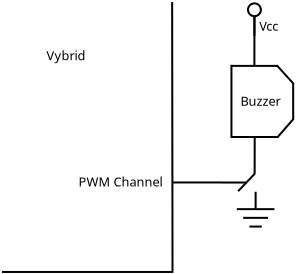 <?xml version="1.0" encoding="UTF-8"?>
<dia:diagram xmlns:dia="http://www.lysator.liu.se/~alla/dia/">
  <dia:layer name="Background" visible="true" active="true">
    <dia:object type="Standard - Line" version="0" id="O0">
      <dia:attribute name="obj_pos">
        <dia:point val="21.224,8.071"/>
      </dia:attribute>
      <dia:attribute name="obj_bb">
        <dia:rectangle val="21.174,5.04;21.278,8.121"/>
      </dia:attribute>
      <dia:attribute name="conn_endpoints">
        <dia:point val="21.224,8.071"/>
        <dia:point val="21.228,5.09"/>
      </dia:attribute>
      <dia:attribute name="numcp">
        <dia:int val="1"/>
      </dia:attribute>
      <dia:connections>
        <dia:connection handle="0" to="O12" connection="0"/>
      </dia:connections>
    </dia:object>
    <dia:object type="Standard - Line" version="0" id="O1">
      <dia:attribute name="obj_pos">
        <dia:point val="21.24,11.627"/>
      </dia:attribute>
      <dia:attribute name="obj_bb">
        <dia:rectangle val="21.187,11.577;21.29,13.539"/>
      </dia:attribute>
      <dia:attribute name="conn_endpoints">
        <dia:point val="21.24,11.627"/>
        <dia:point val="21.237,13.489"/>
      </dia:attribute>
      <dia:attribute name="numcp">
        <dia:int val="1"/>
      </dia:attribute>
      <dia:connections>
        <dia:connection handle="0" to="O13" connection="0"/>
      </dia:connections>
    </dia:object>
    <dia:object type="Standard - Line" version="0" id="O2">
      <dia:attribute name="obj_pos">
        <dia:point val="17.112,4.877"/>
      </dia:attribute>
      <dia:attribute name="obj_bb">
        <dia:rectangle val="17.061,4.827;17.181,18.461"/>
      </dia:attribute>
      <dia:attribute name="conn_endpoints">
        <dia:point val="17.112,4.877"/>
        <dia:point val="17.131,18.411"/>
      </dia:attribute>
      <dia:attribute name="numcp">
        <dia:int val="8"/>
      </dia:attribute>
    </dia:object>
    <dia:object type="Standard - Line" version="0" id="O3">
      <dia:attribute name="obj_pos">
        <dia:point val="17.133,18.375"/>
      </dia:attribute>
      <dia:attribute name="obj_bb">
        <dia:rectangle val="8.555,18.325;17.183,18.425"/>
      </dia:attribute>
      <dia:attribute name="conn_endpoints">
        <dia:point val="17.133,18.375"/>
        <dia:point val="8.605,18.375"/>
      </dia:attribute>
      <dia:attribute name="numcp">
        <dia:int val="1"/>
      </dia:attribute>
    </dia:object>
    <dia:object type="Standard - Text" version="1" id="O4">
      <dia:attribute name="obj_pos">
        <dia:point val="10.832,7.79"/>
      </dia:attribute>
      <dia:attribute name="obj_bb">
        <dia:rectangle val="10.832,7.195;12.887,7.94"/>
      </dia:attribute>
      <dia:attribute name="text">
        <dia:composite type="text">
          <dia:attribute name="string">
            <dia:string>#Vybrid#</dia:string>
          </dia:attribute>
          <dia:attribute name="font">
            <dia:font family="sans" style="0" name="Helvetica"/>
          </dia:attribute>
          <dia:attribute name="height">
            <dia:real val="0.8"/>
          </dia:attribute>
          <dia:attribute name="pos">
            <dia:point val="10.832,7.79"/>
          </dia:attribute>
          <dia:attribute name="color">
            <dia:color val="#000000"/>
          </dia:attribute>
          <dia:attribute name="alignment">
            <dia:enum val="0"/>
          </dia:attribute>
        </dia:composite>
      </dia:attribute>
      <dia:attribute name="valign">
        <dia:enum val="3"/>
      </dia:attribute>
    </dia:object>
    <dia:object type="Standard - Line" version="0" id="O5">
      <dia:attribute name="obj_pos">
        <dia:point val="17.125,13.9"/>
      </dia:attribute>
      <dia:attribute name="obj_bb">
        <dia:rectangle val="17.075,13.85;20.874,13.953"/>
      </dia:attribute>
      <dia:attribute name="conn_endpoints">
        <dia:point val="17.125,13.9"/>
        <dia:point val="20.824,13.903"/>
      </dia:attribute>
      <dia:attribute name="numcp">
        <dia:int val="1"/>
      </dia:attribute>
      <dia:connections>
        <dia:connection handle="0" to="O2" connection="5"/>
        <dia:connection handle="1" to="O6" connection="0"/>
      </dia:connections>
    </dia:object>
    <dia:object type="Standard - Line" version="0" id="O6">
      <dia:attribute name="obj_pos">
        <dia:point val="21.236,13.47"/>
      </dia:attribute>
      <dia:attribute name="obj_bb">
        <dia:rectangle val="20.341,13.399;21.307,14.406"/>
      </dia:attribute>
      <dia:attribute name="conn_endpoints">
        <dia:point val="21.236,13.47"/>
        <dia:point val="20.412,14.335"/>
      </dia:attribute>
      <dia:attribute name="numcp">
        <dia:int val="1"/>
      </dia:attribute>
    </dia:object>
    <dia:object type="Circuit - Ground" version="1" id="O7">
      <dia:attribute name="obj_pos">
        <dia:point val="20.347,14.364"/>
      </dia:attribute>
      <dia:attribute name="obj_bb">
        <dia:rectangle val="20.347,14.364;22.226,16.155"/>
      </dia:attribute>
      <dia:attribute name="meta">
        <dia:composite type="dict"/>
      </dia:attribute>
      <dia:attribute name="elem_corner">
        <dia:point val="20.347,14.364"/>
      </dia:attribute>
      <dia:attribute name="elem_width">
        <dia:real val="1.879"/>
      </dia:attribute>
      <dia:attribute name="elem_height">
        <dia:real val="1.741"/>
      </dia:attribute>
      <dia:attribute name="line_width">
        <dia:real val="0.1"/>
      </dia:attribute>
      <dia:attribute name="line_colour">
        <dia:color val="#000000"/>
      </dia:attribute>
      <dia:attribute name="fill_colour">
        <dia:color val="#ffffff"/>
      </dia:attribute>
      <dia:attribute name="show_background">
        <dia:boolean val="true"/>
      </dia:attribute>
      <dia:attribute name="line_style">
        <dia:enum val="0"/>
        <dia:real val="1"/>
      </dia:attribute>
      <dia:attribute name="flip_horizontal">
        <dia:boolean val="false"/>
      </dia:attribute>
      <dia:attribute name="flip_vertical">
        <dia:boolean val="false"/>
      </dia:attribute>
      <dia:attribute name="subscale">
        <dia:real val="1"/>
      </dia:attribute>
    </dia:object>
    <dia:object type="Standard - Text" version="1" id="O8">
      <dia:attribute name="obj_pos">
        <dia:point val="21.471,6.317"/>
      </dia:attribute>
      <dia:attribute name="obj_bb">
        <dia:rectangle val="21.471,5.722;22.613,6.467"/>
      </dia:attribute>
      <dia:attribute name="text">
        <dia:composite type="text">
          <dia:attribute name="string">
            <dia:string>#Vcc#</dia:string>
          </dia:attribute>
          <dia:attribute name="font">
            <dia:font family="sans" style="0" name="Helvetica"/>
          </dia:attribute>
          <dia:attribute name="height">
            <dia:real val="0.8"/>
          </dia:attribute>
          <dia:attribute name="pos">
            <dia:point val="21.471,6.317"/>
          </dia:attribute>
          <dia:attribute name="color">
            <dia:color val="#000000"/>
          </dia:attribute>
          <dia:attribute name="alignment">
            <dia:enum val="0"/>
          </dia:attribute>
        </dia:composite>
      </dia:attribute>
      <dia:attribute name="valign">
        <dia:enum val="3"/>
      </dia:attribute>
    </dia:object>
    <dia:object type="Logic - Not" version="1" id="O9">
      <dia:attribute name="obj_pos">
        <dia:point val="20.906,4.945"/>
      </dia:attribute>
      <dia:attribute name="obj_bb">
        <dia:rectangle val="20.856,4.895;21.598,5.637"/>
      </dia:attribute>
      <dia:attribute name="meta">
        <dia:composite type="dict"/>
      </dia:attribute>
      <dia:attribute name="elem_corner">
        <dia:point val="20.906,4.945"/>
      </dia:attribute>
      <dia:attribute name="elem_width">
        <dia:real val="0.642"/>
      </dia:attribute>
      <dia:attribute name="elem_height">
        <dia:real val="0.642"/>
      </dia:attribute>
      <dia:attribute name="line_width">
        <dia:real val="0.1"/>
      </dia:attribute>
      <dia:attribute name="line_colour">
        <dia:color val="#000000"/>
      </dia:attribute>
      <dia:attribute name="fill_colour">
        <dia:color val="#ffffff"/>
      </dia:attribute>
      <dia:attribute name="show_background">
        <dia:boolean val="true"/>
      </dia:attribute>
      <dia:attribute name="line_style">
        <dia:enum val="0"/>
        <dia:real val="1"/>
      </dia:attribute>
      <dia:attribute name="flip_horizontal">
        <dia:boolean val="false"/>
      </dia:attribute>
      <dia:attribute name="flip_vertical">
        <dia:boolean val="false"/>
      </dia:attribute>
      <dia:attribute name="subscale">
        <dia:real val="1"/>
      </dia:attribute>
    </dia:object>
    <dia:object type="Standard - Line" version="0" id="O10">
      <dia:attribute name="obj_pos">
        <dia:point val="21.226,6.58"/>
      </dia:attribute>
      <dia:attribute name="obj_bb">
        <dia:rectangle val="21.176,5.537;21.277,6.63"/>
      </dia:attribute>
      <dia:attribute name="conn_endpoints">
        <dia:point val="21.226,6.58"/>
        <dia:point val="21.227,5.587"/>
      </dia:attribute>
      <dia:attribute name="numcp">
        <dia:int val="1"/>
      </dia:attribute>
      <dia:connections>
        <dia:connection handle="0" to="O0" connection="0"/>
        <dia:connection handle="1" to="O9" connection="0"/>
      </dia:connections>
    </dia:object>
    <dia:group>
      <dia:object type="Standard - Line" version="0" id="O11">
        <dia:attribute name="obj_pos">
          <dia:point val="20.077,8.021"/>
        </dia:attribute>
        <dia:attribute name="obj_bb">
          <dia:rectangle val="20.027,7.971;20.127,11.721"/>
        </dia:attribute>
        <dia:attribute name="conn_endpoints">
          <dia:point val="20.077,8.021"/>
          <dia:point val="20.077,11.671"/>
        </dia:attribute>
        <dia:attribute name="numcp">
          <dia:int val="1"/>
        </dia:attribute>
      </dia:object>
      <dia:object type="Standard - Line" version="0" id="O12">
        <dia:attribute name="obj_pos">
          <dia:point val="20.047,8.071"/>
        </dia:attribute>
        <dia:attribute name="obj_bb">
          <dia:rectangle val="19.997,8.021;22.452,8.121"/>
        </dia:attribute>
        <dia:attribute name="conn_endpoints">
          <dia:point val="20.047,8.071"/>
          <dia:point val="22.402,8.071"/>
        </dia:attribute>
        <dia:attribute name="numcp">
          <dia:int val="1"/>
        </dia:attribute>
      </dia:object>
      <dia:object type="Standard - Line" version="0" id="O13">
        <dia:attribute name="obj_pos">
          <dia:point val="20.063,11.627"/>
        </dia:attribute>
        <dia:attribute name="obj_bb">
          <dia:rectangle val="20.013,11.577;22.468,11.677"/>
        </dia:attribute>
        <dia:attribute name="conn_endpoints">
          <dia:point val="20.063,11.627"/>
          <dia:point val="22.418,11.627"/>
        </dia:attribute>
        <dia:attribute name="numcp">
          <dia:int val="1"/>
        </dia:attribute>
      </dia:object>
      <dia:object type="Standard - Line" version="0" id="O14">
        <dia:attribute name="obj_pos">
          <dia:point val="23.164,8.946"/>
        </dia:attribute>
        <dia:attribute name="obj_bb">
          <dia:rectangle val="23.114,8.896;23.214,10.821"/>
        </dia:attribute>
        <dia:attribute name="conn_endpoints">
          <dia:point val="23.164,8.946"/>
          <dia:point val="23.164,10.771"/>
        </dia:attribute>
        <dia:attribute name="numcp">
          <dia:int val="2"/>
        </dia:attribute>
      </dia:object>
      <dia:object type="Standard - Line" version="0" id="O15">
        <dia:attribute name="obj_pos">
          <dia:point val="22.349,8.047"/>
        </dia:attribute>
        <dia:attribute name="obj_bb">
          <dia:rectangle val="22.279,7.977;23.257,9.043"/>
        </dia:attribute>
        <dia:attribute name="conn_endpoints">
          <dia:point val="22.349,8.047"/>
          <dia:point val="23.187,8.972"/>
        </dia:attribute>
        <dia:attribute name="numcp">
          <dia:int val="1"/>
        </dia:attribute>
      </dia:object>
      <dia:object type="Standard - Line" version="0" id="O16">
        <dia:attribute name="obj_pos">
          <dia:point val="22.374,11.647"/>
        </dia:attribute>
        <dia:attribute name="obj_bb">
          <dia:rectangle val="22.303,10.645;23.254,11.718"/>
        </dia:attribute>
        <dia:attribute name="conn_endpoints">
          <dia:point val="22.374,11.647"/>
          <dia:point val="23.183,10.716"/>
        </dia:attribute>
        <dia:attribute name="numcp">
          <dia:int val="1"/>
        </dia:attribute>
      </dia:object>
      <dia:object type="Standard - Text" version="1" id="O17">
        <dia:attribute name="obj_pos">
          <dia:point val="20.532,10.068"/>
        </dia:attribute>
        <dia:attribute name="obj_bb">
          <dia:rectangle val="20.532,9.473;22.704,10.218"/>
        </dia:attribute>
        <dia:attribute name="text">
          <dia:composite type="text">
            <dia:attribute name="string">
              <dia:string>#Buzzer#</dia:string>
            </dia:attribute>
            <dia:attribute name="font">
              <dia:font family="sans" style="0" name="Helvetica"/>
            </dia:attribute>
            <dia:attribute name="height">
              <dia:real val="0.8"/>
            </dia:attribute>
            <dia:attribute name="pos">
              <dia:point val="20.532,10.068"/>
            </dia:attribute>
            <dia:attribute name="color">
              <dia:color val="#000000"/>
            </dia:attribute>
            <dia:attribute name="alignment">
              <dia:enum val="0"/>
            </dia:attribute>
          </dia:composite>
        </dia:attribute>
        <dia:attribute name="valign">
          <dia:enum val="3"/>
        </dia:attribute>
      </dia:object>
    </dia:group>
    <dia:object type="Standard - Text" version="1" id="O18">
      <dia:attribute name="obj_pos">
        <dia:point val="12.429,14.107"/>
      </dia:attribute>
      <dia:attribute name="obj_bb">
        <dia:rectangle val="12.429,13.512;16.829,14.257"/>
      </dia:attribute>
      <dia:attribute name="text">
        <dia:composite type="text">
          <dia:attribute name="string">
            <dia:string>#PWM Channel#</dia:string>
          </dia:attribute>
          <dia:attribute name="font">
            <dia:font family="sans" style="0" name="Helvetica"/>
          </dia:attribute>
          <dia:attribute name="height">
            <dia:real val="0.8"/>
          </dia:attribute>
          <dia:attribute name="pos">
            <dia:point val="12.429,14.107"/>
          </dia:attribute>
          <dia:attribute name="color">
            <dia:color val="#000000"/>
          </dia:attribute>
          <dia:attribute name="alignment">
            <dia:enum val="0"/>
          </dia:attribute>
        </dia:composite>
      </dia:attribute>
      <dia:attribute name="valign">
        <dia:enum val="3"/>
      </dia:attribute>
    </dia:object>
  </dia:layer>
</dia:diagram>
